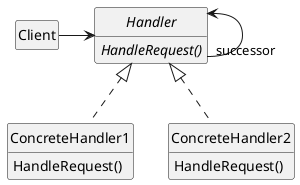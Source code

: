 ﻿@startuml
skinparam style strictuml
skinparam backgroundColor transparent
skinparam defaultFontName Arial
skinparam noteFontName Courier New
skinparam packageStyle rect

hide empty members
interface Handler {
  {abstract} HandleRequest()
}

Handler "successor" -up-> Handler 

class ConcreteHandler1 implements Handler {
  HandleRequest()
}

class ConcreteHandler2 implements Handler {
  HandleRequest()
}

Client -right-> Handler
@enduml